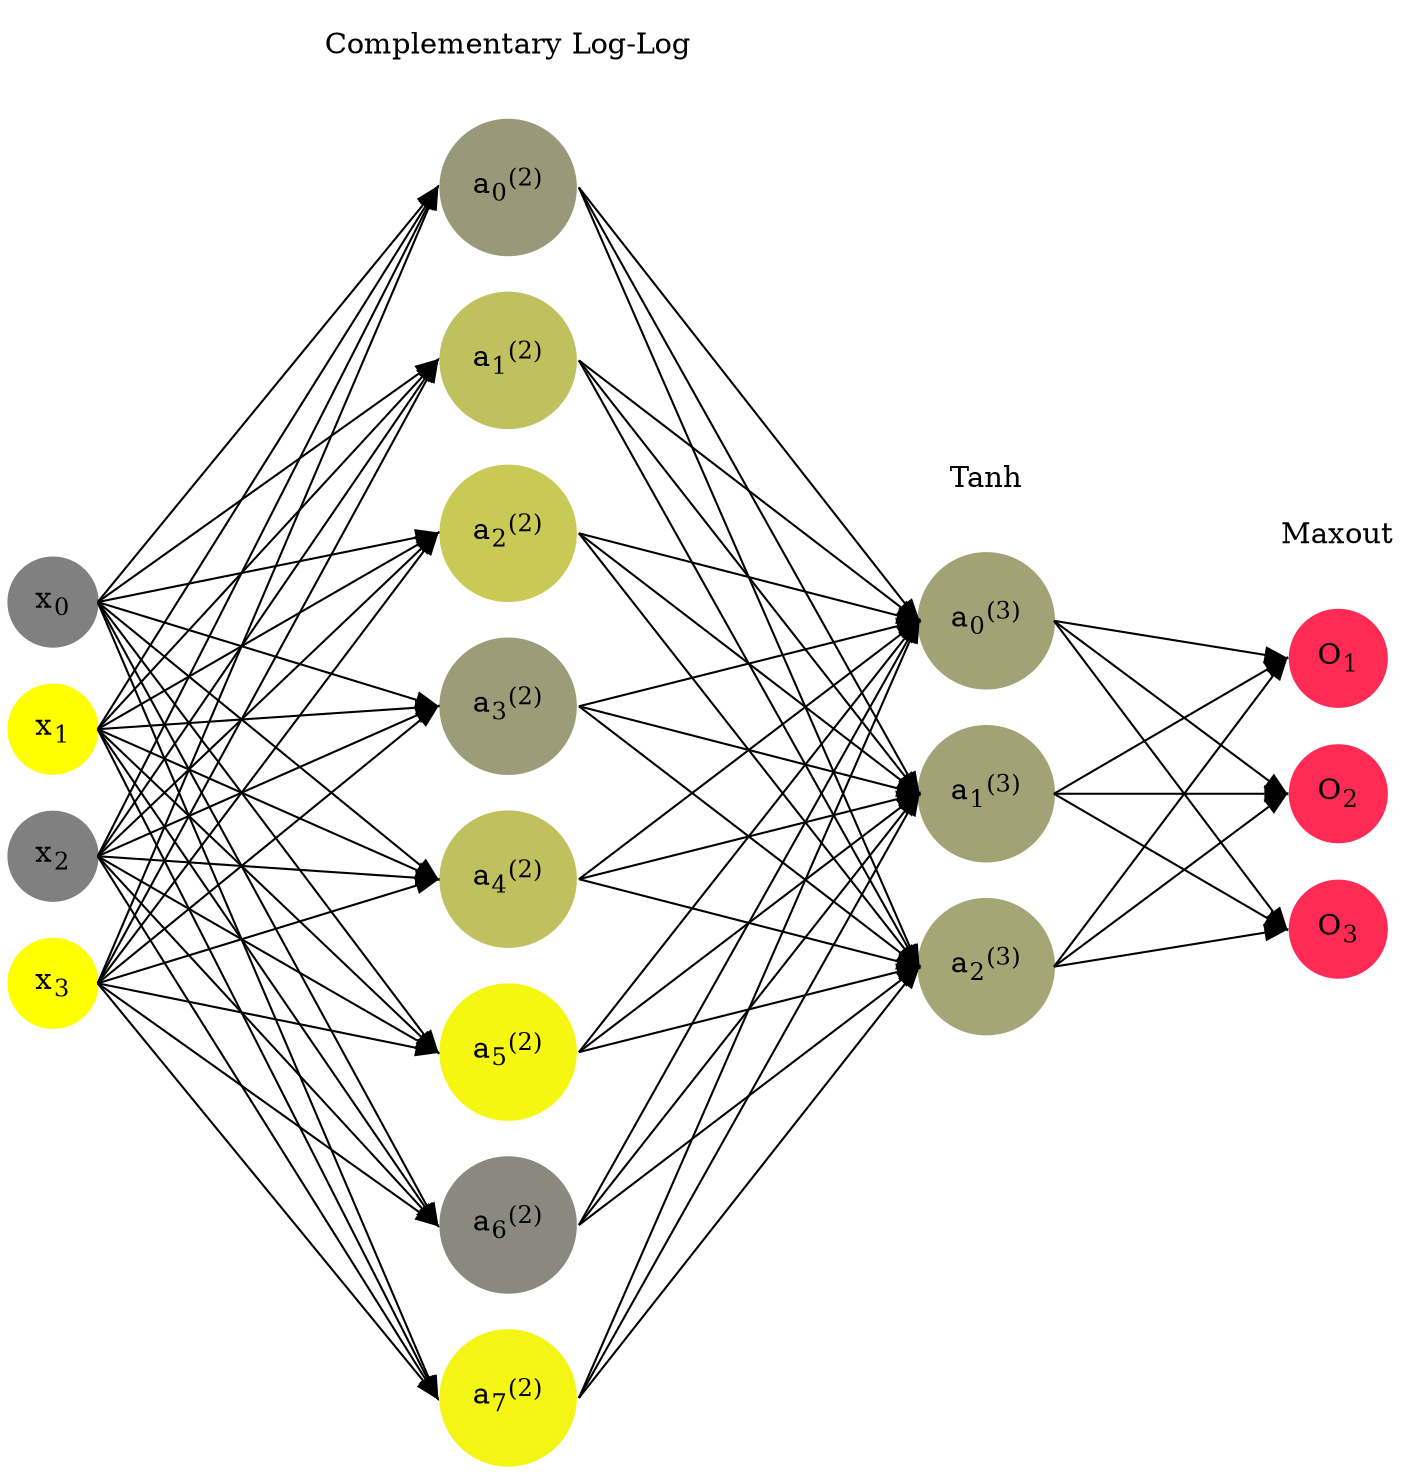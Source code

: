 digraph G {
	rankdir = LR;
	splines=false;
	edge[style=invis];
	ranksep= 1.4;
	{
	node [shape=circle, color="0.1667, 0.0, 0.5", style=filled, fillcolor="0.1667, 0.0, 0.5"];
	x0 [label=<x<sub>0</sub>>];
	}
	{
	node [shape=circle, color="0.1667, 1.0, 1.0", style=filled, fillcolor="0.1667, 1.0, 1.0"];
	x1 [label=<x<sub>1</sub>>];
	}
	{
	node [shape=circle, color="0.1667, 0.0, 0.5", style=filled, fillcolor="0.1667, 0.0, 0.5"];
	x2 [label=<x<sub>2</sub>>];
	}
	{
	node [shape=circle, color="0.1667, 1.0, 1.0", style=filled, fillcolor="0.1667, 1.0, 1.0"];
	x3 [label=<x<sub>3</sub>>];
	}
	{
	node [shape=circle, color="0.1667, 0.202220, 0.601110", style=filled, fillcolor="0.1667, 0.202220, 0.601110"];
	a02 [label=<a<sub>0</sub><sup>(2)</sup>>];
	}
	{
	node [shape=circle, color="0.1667, 0.506488, 0.753244", style=filled, fillcolor="0.1667, 0.506488, 0.753244"];
	a12 [label=<a<sub>1</sub><sup>(2)</sup>>];
	}
	{
	node [shape=circle, color="0.1667, 0.575202, 0.787601", style=filled, fillcolor="0.1667, 0.575202, 0.787601"];
	a22 [label=<a<sub>2</sub><sup>(2)</sup>>];
	}
	{
	node [shape=circle, color="0.1667, 0.219381, 0.609690", style=filled, fillcolor="0.1667, 0.219381, 0.609690"];
	a32 [label=<a<sub>3</sub><sup>(2)</sup>>];
	}
	{
	node [shape=circle, color="0.1667, 0.504110, 0.752055", style=filled, fillcolor="0.1667, 0.504110, 0.752055"];
	a42 [label=<a<sub>4</sub><sup>(2)</sup>>];
	}
	{
	node [shape=circle, color="0.1667, 0.929788, 0.964894", style=filled, fillcolor="0.1667, 0.929788, 0.964894"];
	a52 [label=<a<sub>5</sub><sup>(2)</sup>>];
	}
	{
	node [shape=circle, color="0.1667, 0.073196, 0.536598", style=filled, fillcolor="0.1667, 0.073196, 0.536598"];
	a62 [label=<a<sub>6</sub><sup>(2)</sup>>];
	}
	{
	node [shape=circle, color="0.1667, 0.912991, 0.956495", style=filled, fillcolor="0.1667, 0.912991, 0.956495"];
	a72 [label=<a<sub>7</sub><sup>(2)</sup>>];
	}
	{
	node [shape=circle, color="0.1667, 0.267892, 0.633946", style=filled, fillcolor="0.1667, 0.267892, 0.633946"];
	a03 [label=<a<sub>0</sub><sup>(3)</sup>>];
	}
	{
	node [shape=circle, color="0.1667, 0.272959, 0.636480", style=filled, fillcolor="0.1667, 0.272959, 0.636480"];
	a13 [label=<a<sub>1</sub><sup>(3)</sup>>];
	}
	{
	node [shape=circle, color="0.1667, 0.291086, 0.645543", style=filled, fillcolor="0.1667, 0.291086, 0.645543"];
	a23 [label=<a<sub>2</sub><sup>(3)</sup>>];
	}
	{
	node [shape=circle, color="0.9667, 0.83, 1.0", style=filled, fillcolor="0.9667, 0.83, 1.0"];
	O1 [label=<O<sub>1</sub>>];
	}
	{
	node [shape=circle, color="0.9667, 0.83, 1.0", style=filled, fillcolor="0.9667, 0.83, 1.0"];
	O2 [label=<O<sub>2</sub>>];
	}
	{
	node [shape=circle, color="0.9667, 0.83, 1.0", style=filled, fillcolor="0.9667, 0.83, 1.0"];
	O3 [label=<O<sub>3</sub>>];
	}
	{
	rank=same;
	x0->x1->x2->x3;
	}
	{
	rank=same;
	a02->a12->a22->a32->a42->a52->a62->a72;
	}
	{
	rank=same;
	a03->a13->a23;
	}
	{
	rank=same;
	O1->O2->O3;
	}
	l1 [shape=plaintext,label="Complementary Log-Log"];
	l1->a02;
	{rank=same; l1;a02};
	l2 [shape=plaintext,label="Tanh"];
	l2->a03;
	{rank=same; l2;a03};
	l3 [shape=plaintext,label="Maxout"];
	l3->O1;
	{rank=same; l3;O1};
edge[style=solid, tailport=e, headport=w];
	{x0;x1;x2;x3} -> {a02;a12;a22;a32;a42;a52;a62;a72};
	{a02;a12;a22;a32;a42;a52;a62;a72} -> {a03;a13;a23};
	{a03;a13;a23} -> {O1,O2,O3};
}